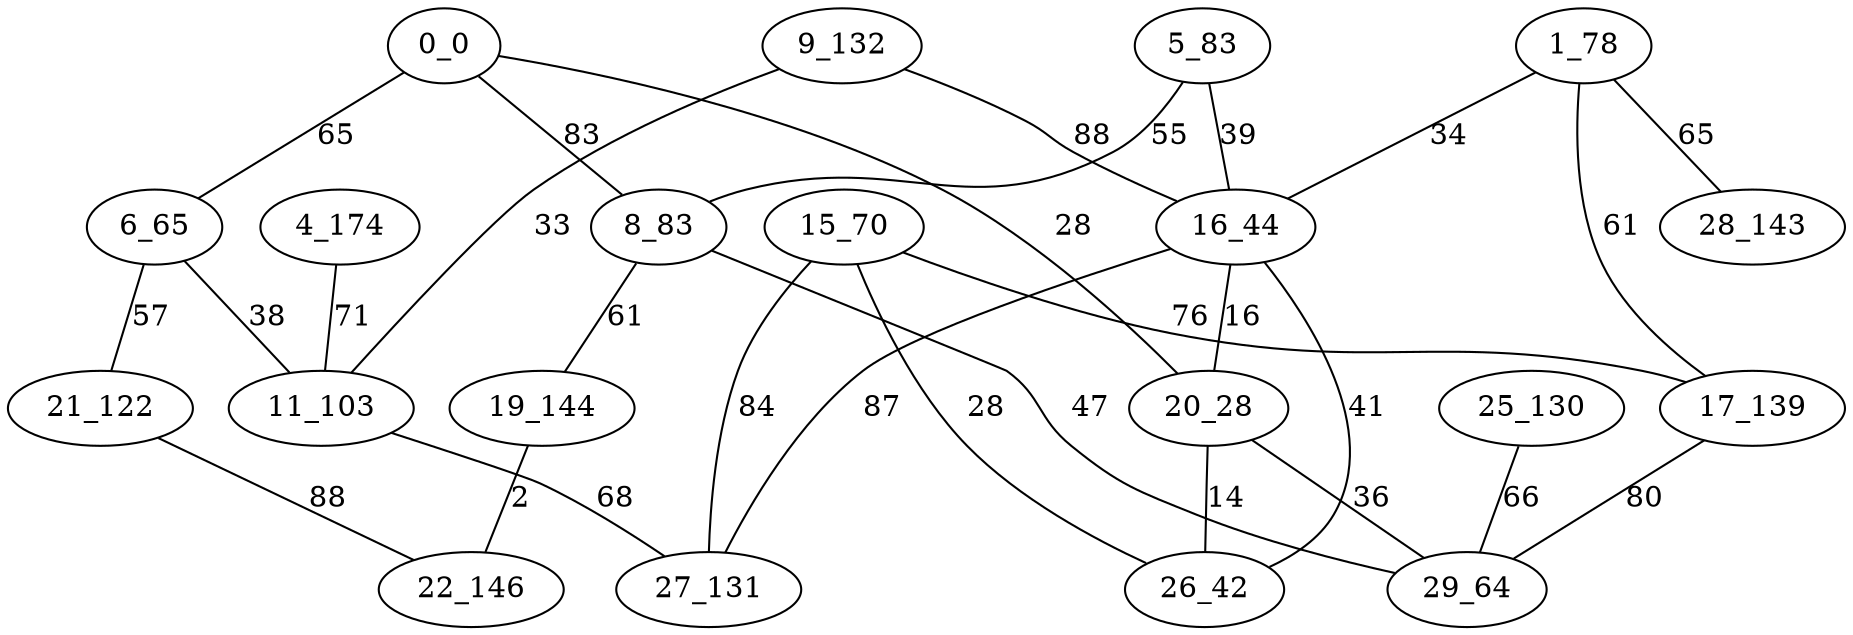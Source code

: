 graph {
  0 [label="0_0"];
  1 [label="1_78"];
  4 [label="4_174"];
  5 [label="5_83"];
  6 [label="6_65"];
  8 [label="8_83"];
  9 [label="9_132"];
  11 [label="11_103"];
  15 [label="15_70"];
  16 [label="16_44"];
  17 [label="17_139"];
  19 [label="19_144"];
  20 [label="20_28"];
  21 [label="21_122"];
  22 [label="22_146"];
  25 [label="25_130"];
  26 [label="26_42"];
  27 [label="27_131"];
  28 [label="28_143"];
  29 [label="29_64"];
  0 -- 8 [label="83"];
  0 -- 20 [label="28"];
  0 -- 6 [label="65"];
  1 -- 17 [label="61"];
  1 -- 16 [label="34"];
  1 -- 28 [label="65"];
  4 -- 11 [label="71"];
  5 -- 8 [label="55"];
  5 -- 16 [label="39"];
  6 -- 21 [label="57"];
  6 -- 11 [label="38"];
  8 -- 19 [label="61"];
  8 -- 29 [label="47"];
  9 -- 11 [label="33"];
  9 -- 16 [label="88"];
  11 -- 27 [label="68"];
  15 -- 17 [label="76"];
  15 -- 27 [label="84"];
  15 -- 26 [label="28"];
  16 -- 27 [label="87"];
  16 -- 26 [label="41"];
  16 -- 20 [label="16"];
  17 -- 29 [label="80"];
  19 -- 22 [label="2"];
  20 -- 26 [label="14"];
  20 -- 29 [label="36"];
  21 -- 22 [label="88"];
  25 -- 29 [label="66"];
}
